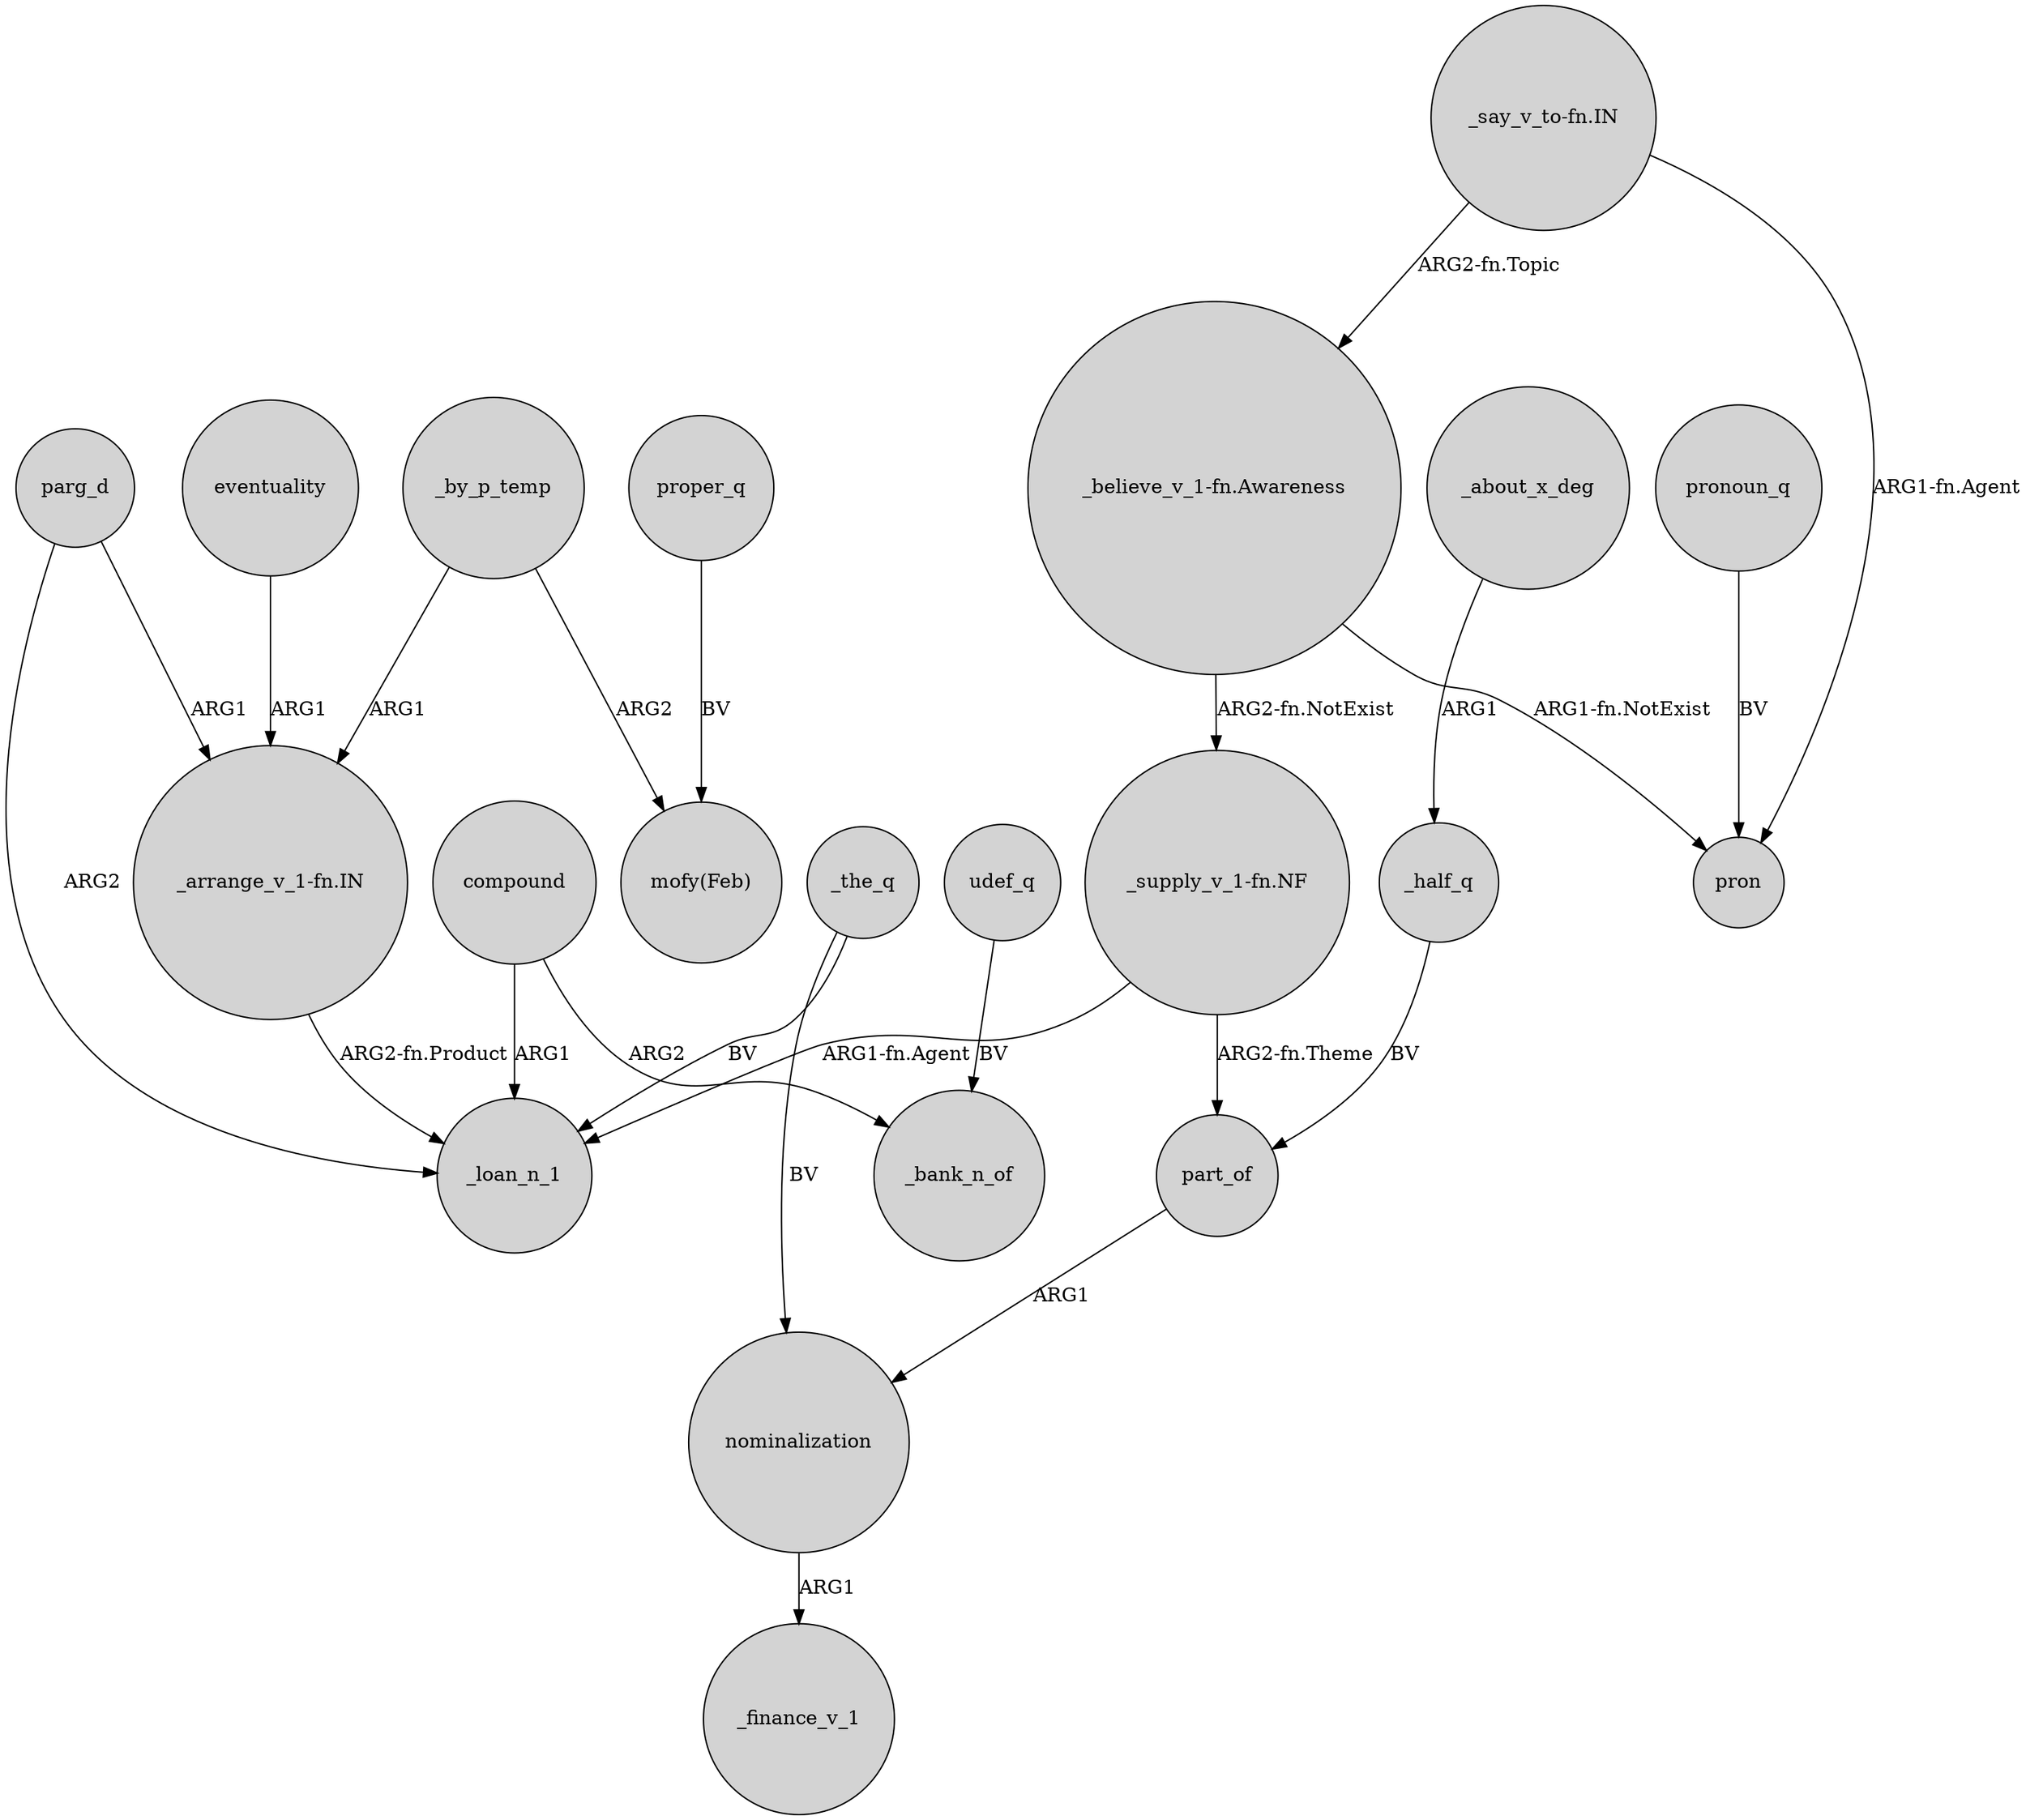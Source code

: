 digraph {
	node [shape=circle style=filled]
	parg_d -> _loan_n_1 [label=ARG2]
	eventuality -> "_arrange_v_1-fn.IN" [label=ARG1]
	"_arrange_v_1-fn.IN" -> _loan_n_1 [label="ARG2-fn.Product"]
	compound -> _bank_n_of [label=ARG2]
	"_supply_v_1-fn.NF" -> part_of [label="ARG2-fn.Theme"]
	"_believe_v_1-fn.Awareness" -> "_supply_v_1-fn.NF" [label="ARG2-fn.NotExist"]
	_by_p_temp -> "mofy(Feb)" [label=ARG2]
	_about_x_deg -> _half_q [label=ARG1]
	nominalization -> _finance_v_1 [label=ARG1]
	"_supply_v_1-fn.NF" -> _loan_n_1 [label="ARG1-fn.Agent"]
	part_of -> nominalization [label=ARG1]
	pronoun_q -> pron [label=BV]
	_by_p_temp -> "_arrange_v_1-fn.IN" [label=ARG1]
	_the_q -> _loan_n_1 [label=BV]
	proper_q -> "mofy(Feb)" [label=BV]
	_half_q -> part_of [label=BV]
	"_say_v_to-fn.IN" -> "_believe_v_1-fn.Awareness" [label="ARG2-fn.Topic"]
	compound -> _loan_n_1 [label=ARG1]
	"_say_v_to-fn.IN" -> pron [label="ARG1-fn.Agent"]
	parg_d -> "_arrange_v_1-fn.IN" [label=ARG1]
	"_believe_v_1-fn.Awareness" -> pron [label="ARG1-fn.NotExist"]
	udef_q -> _bank_n_of [label=BV]
	_the_q -> nominalization [label=BV]
}
